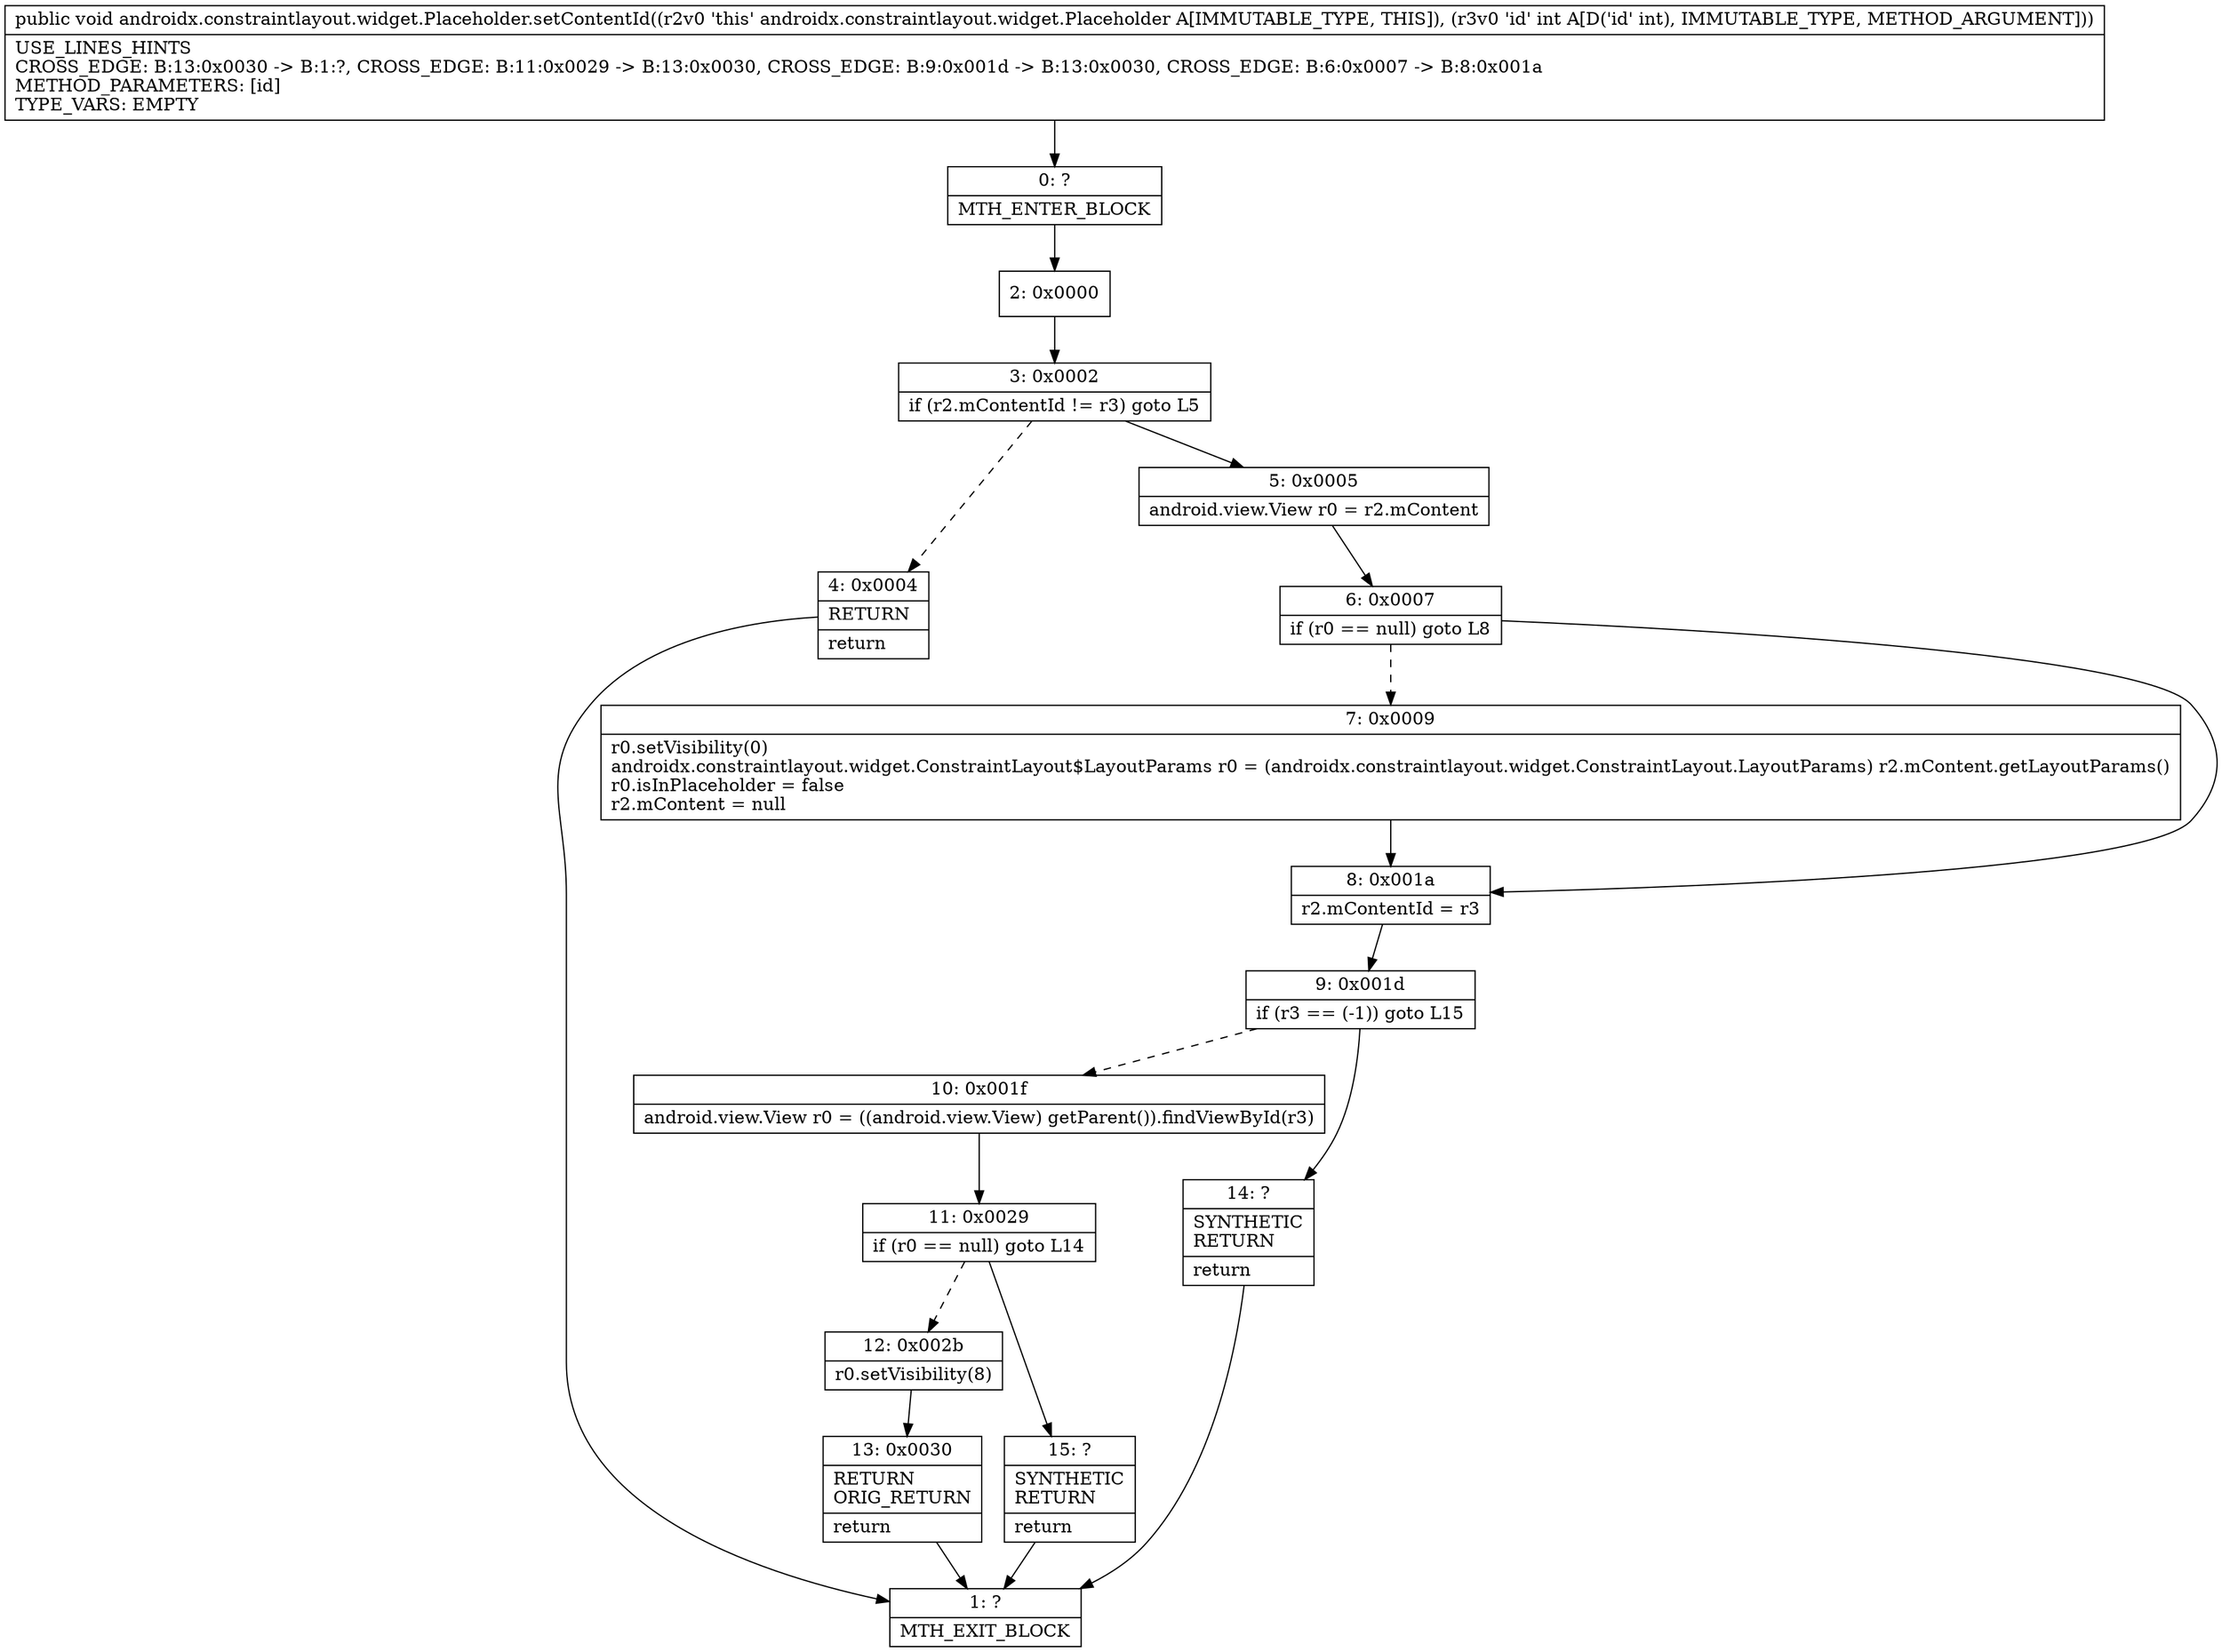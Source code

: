 digraph "CFG forandroidx.constraintlayout.widget.Placeholder.setContentId(I)V" {
Node_0 [shape=record,label="{0\:\ ?|MTH_ENTER_BLOCK\l}"];
Node_2 [shape=record,label="{2\:\ 0x0000}"];
Node_3 [shape=record,label="{3\:\ 0x0002|if (r2.mContentId != r3) goto L5\l}"];
Node_4 [shape=record,label="{4\:\ 0x0004|RETURN\l|return\l}"];
Node_1 [shape=record,label="{1\:\ ?|MTH_EXIT_BLOCK\l}"];
Node_5 [shape=record,label="{5\:\ 0x0005|android.view.View r0 = r2.mContent\l}"];
Node_6 [shape=record,label="{6\:\ 0x0007|if (r0 == null) goto L8\l}"];
Node_7 [shape=record,label="{7\:\ 0x0009|r0.setVisibility(0)\landroidx.constraintlayout.widget.ConstraintLayout$LayoutParams r0 = (androidx.constraintlayout.widget.ConstraintLayout.LayoutParams) r2.mContent.getLayoutParams()\lr0.isInPlaceholder = false\lr2.mContent = null\l}"];
Node_8 [shape=record,label="{8\:\ 0x001a|r2.mContentId = r3\l}"];
Node_9 [shape=record,label="{9\:\ 0x001d|if (r3 == (\-1)) goto L15\l}"];
Node_10 [shape=record,label="{10\:\ 0x001f|android.view.View r0 = ((android.view.View) getParent()).findViewById(r3)\l}"];
Node_11 [shape=record,label="{11\:\ 0x0029|if (r0 == null) goto L14\l}"];
Node_12 [shape=record,label="{12\:\ 0x002b|r0.setVisibility(8)\l}"];
Node_13 [shape=record,label="{13\:\ 0x0030|RETURN\lORIG_RETURN\l|return\l}"];
Node_15 [shape=record,label="{15\:\ ?|SYNTHETIC\lRETURN\l|return\l}"];
Node_14 [shape=record,label="{14\:\ ?|SYNTHETIC\lRETURN\l|return\l}"];
MethodNode[shape=record,label="{public void androidx.constraintlayout.widget.Placeholder.setContentId((r2v0 'this' androidx.constraintlayout.widget.Placeholder A[IMMUTABLE_TYPE, THIS]), (r3v0 'id' int A[D('id' int), IMMUTABLE_TYPE, METHOD_ARGUMENT]))  | USE_LINES_HINTS\lCROSS_EDGE: B:13:0x0030 \-\> B:1:?, CROSS_EDGE: B:11:0x0029 \-\> B:13:0x0030, CROSS_EDGE: B:9:0x001d \-\> B:13:0x0030, CROSS_EDGE: B:6:0x0007 \-\> B:8:0x001a\lMETHOD_PARAMETERS: [id]\lTYPE_VARS: EMPTY\l}"];
MethodNode -> Node_0;Node_0 -> Node_2;
Node_2 -> Node_3;
Node_3 -> Node_4[style=dashed];
Node_3 -> Node_5;
Node_4 -> Node_1;
Node_5 -> Node_6;
Node_6 -> Node_7[style=dashed];
Node_6 -> Node_8;
Node_7 -> Node_8;
Node_8 -> Node_9;
Node_9 -> Node_10[style=dashed];
Node_9 -> Node_14;
Node_10 -> Node_11;
Node_11 -> Node_12[style=dashed];
Node_11 -> Node_15;
Node_12 -> Node_13;
Node_13 -> Node_1;
Node_15 -> Node_1;
Node_14 -> Node_1;
}


